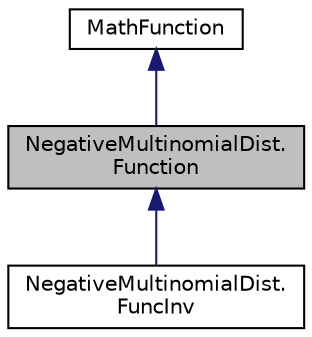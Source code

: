 digraph "NegativeMultinomialDist.Function"
{
 // INTERACTIVE_SVG=YES
  bgcolor="transparent";
  edge [fontname="Helvetica",fontsize="10",labelfontname="Helvetica",labelfontsize="10"];
  node [fontname="Helvetica",fontsize="10",shape=record];
  Node0 [label="NegativeMultinomialDist.\lFunction",height=0.2,width=0.4,color="black", fillcolor="grey75", style="filled", fontcolor="black"];
  Node1 -> Node0 [dir="back",color="midnightblue",fontsize="10",style="solid",fontname="Helvetica"];
  Node1 [label="MathFunction",height=0.2,width=0.4,color="black",URL="$d4/daa/interfaceumontreal_1_1ssj_1_1functions_1_1MathFunction.html",tooltip="This interface should be implemented by classes which represent univariate mathematical functions..."];
  Node0 -> Node2 [dir="back",color="midnightblue",fontsize="10",style="solid",fontname="Helvetica"];
  Node2 [label="NegativeMultinomialDist.\lFuncInv",height=0.2,width=0.4,color="black",URL="$d4/d0a/classumontreal_1_1ssj_1_1probdistmulti_1_1NegativeMultinomialDist_1_1FuncInv.html"];
}
